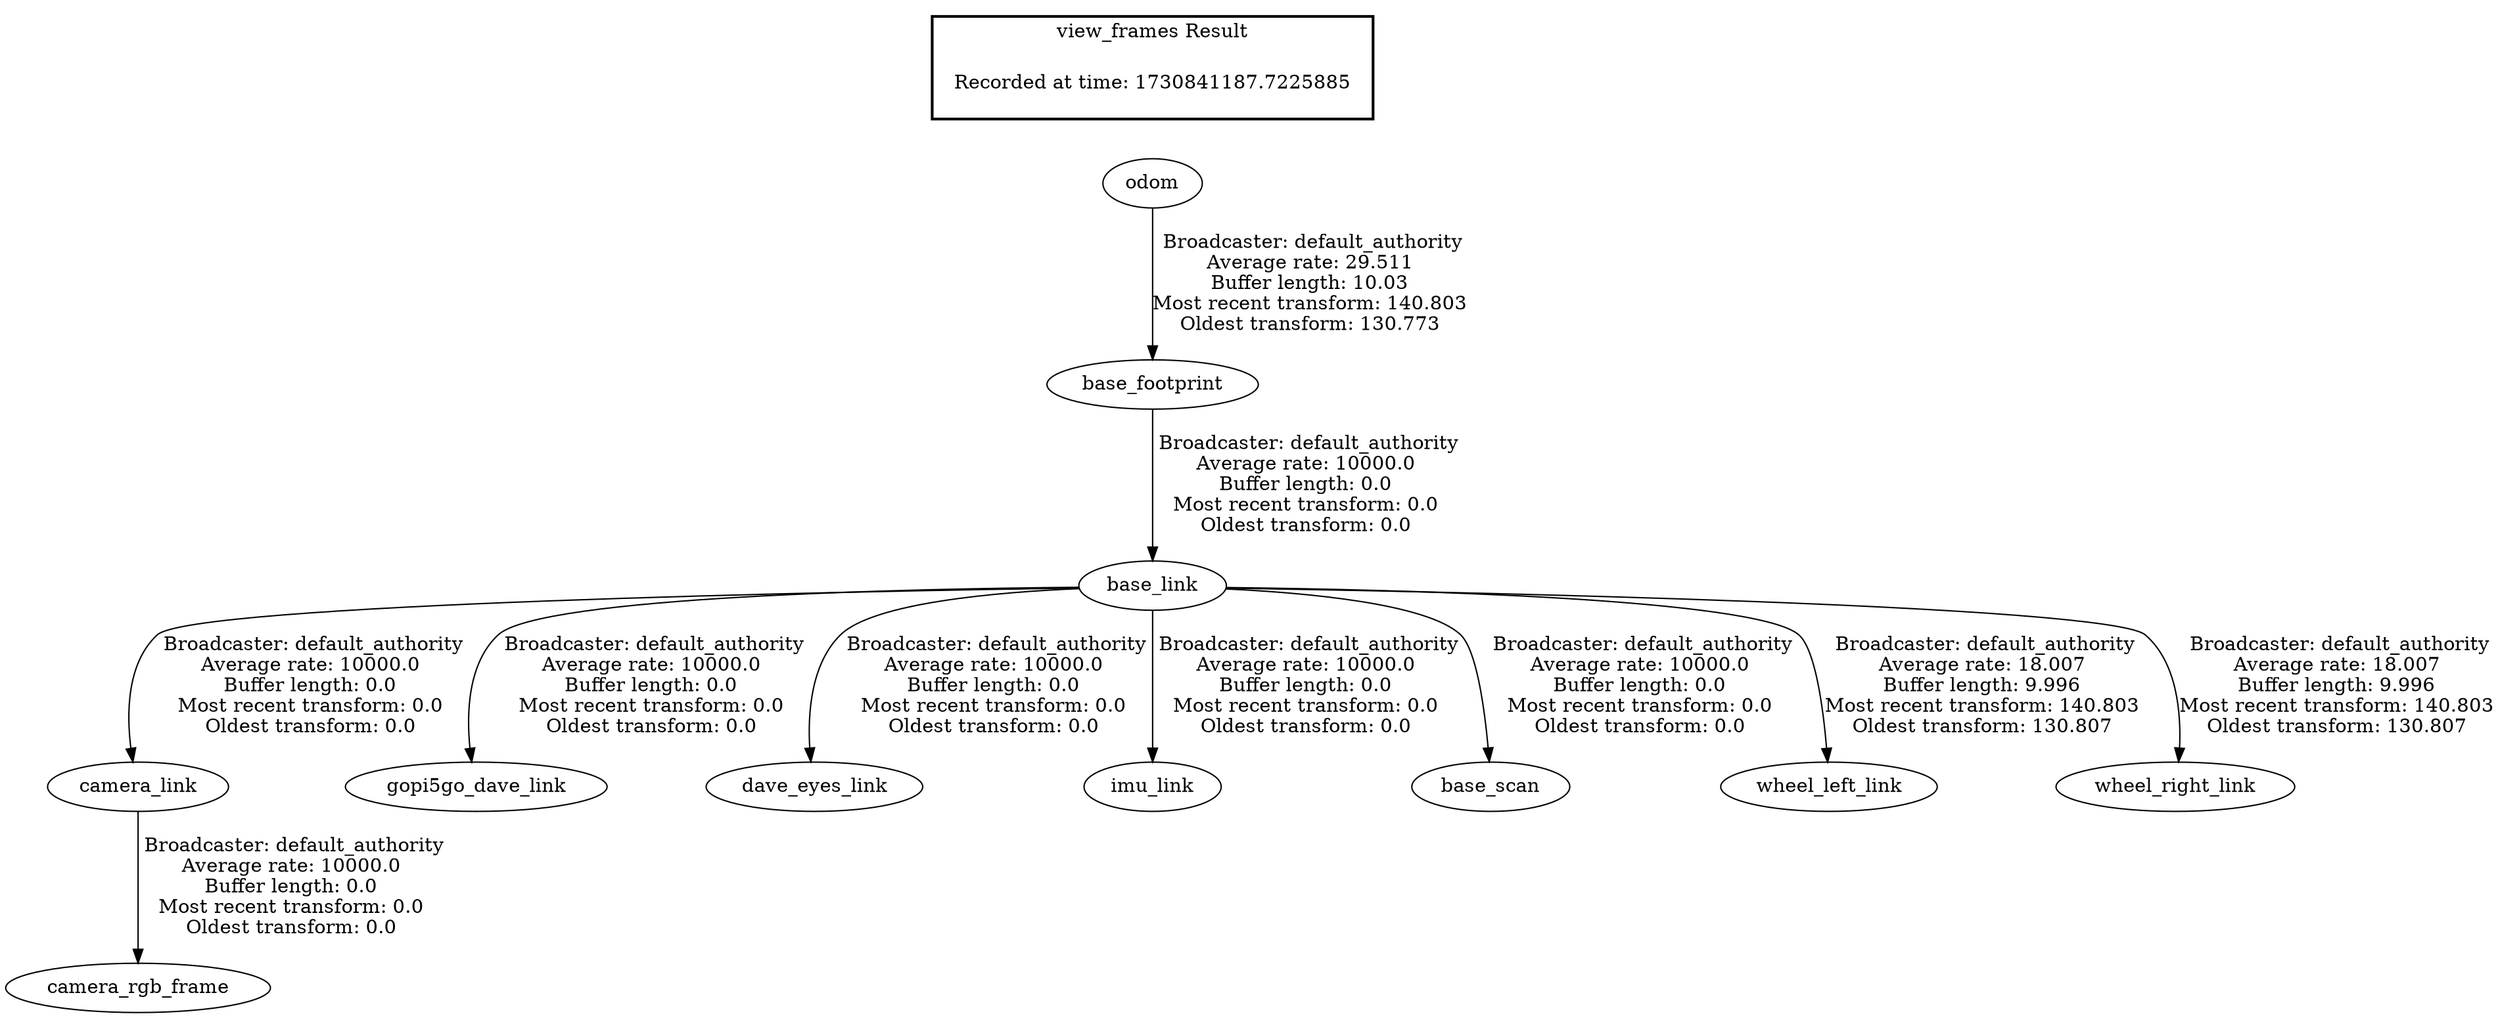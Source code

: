 digraph G {
"odom" -> "base_footprint"[label=" Broadcaster: default_authority\nAverage rate: 29.511\nBuffer length: 10.03\nMost recent transform: 140.803\nOldest transform: 130.773\n"];
"base_footprint" -> "base_link"[label=" Broadcaster: default_authority\nAverage rate: 10000.0\nBuffer length: 0.0\nMost recent transform: 0.0\nOldest transform: 0.0\n"];
"base_link" -> "camera_link"[label=" Broadcaster: default_authority\nAverage rate: 10000.0\nBuffer length: 0.0\nMost recent transform: 0.0\nOldest transform: 0.0\n"];
"camera_link" -> "camera_rgb_frame"[label=" Broadcaster: default_authority\nAverage rate: 10000.0\nBuffer length: 0.0\nMost recent transform: 0.0\nOldest transform: 0.0\n"];
"base_link" -> "gopi5go_dave_link"[label=" Broadcaster: default_authority\nAverage rate: 10000.0\nBuffer length: 0.0\nMost recent transform: 0.0\nOldest transform: 0.0\n"];
"base_link" -> "dave_eyes_link"[label=" Broadcaster: default_authority\nAverage rate: 10000.0\nBuffer length: 0.0\nMost recent transform: 0.0\nOldest transform: 0.0\n"];
"base_link" -> "imu_link"[label=" Broadcaster: default_authority\nAverage rate: 10000.0\nBuffer length: 0.0\nMost recent transform: 0.0\nOldest transform: 0.0\n"];
"base_link" -> "base_scan"[label=" Broadcaster: default_authority\nAverage rate: 10000.0\nBuffer length: 0.0\nMost recent transform: 0.0\nOldest transform: 0.0\n"];
"base_link" -> "wheel_left_link"[label=" Broadcaster: default_authority\nAverage rate: 18.007\nBuffer length: 9.996\nMost recent transform: 140.803\nOldest transform: 130.807\n"];
"base_link" -> "wheel_right_link"[label=" Broadcaster: default_authority\nAverage rate: 18.007\nBuffer length: 9.996\nMost recent transform: 140.803\nOldest transform: 130.807\n"];
edge [style=invis];
 subgraph cluster_legend { style=bold; color=black; label ="view_frames Result";
"Recorded at time: 1730841187.7225885"[ shape=plaintext ] ;
}->"odom";
}